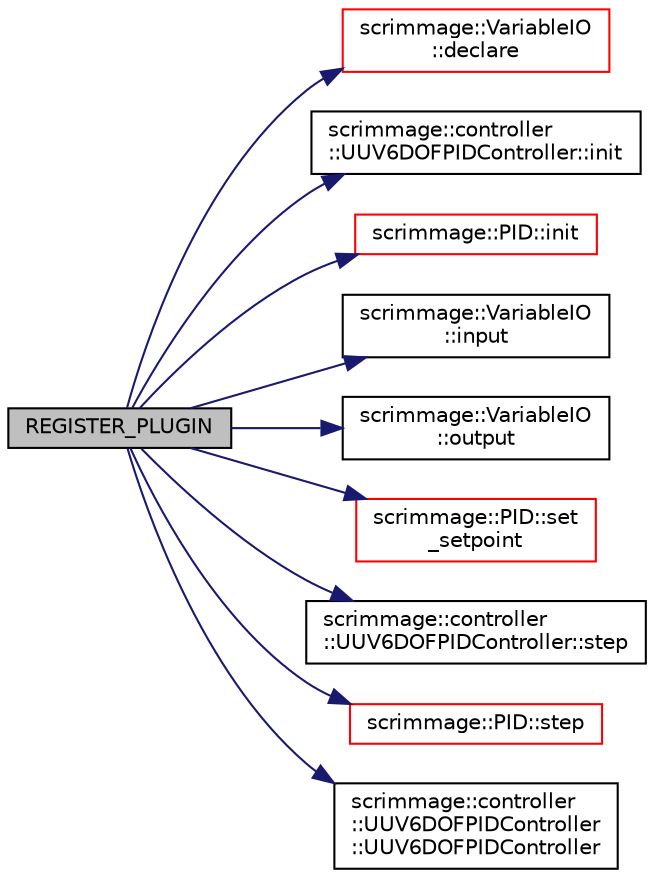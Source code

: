 digraph "REGISTER_PLUGIN"
{
 // LATEX_PDF_SIZE
  edge [fontname="Helvetica",fontsize="10",labelfontname="Helvetica",labelfontsize="10"];
  node [fontname="Helvetica",fontsize="10",shape=record];
  rankdir="LR";
  Node1 [label="REGISTER_PLUGIN",height=0.2,width=0.4,color="black", fillcolor="grey75", style="filled", fontcolor="black",tooltip=" "];
  Node1 -> Node2 [color="midnightblue",fontsize="10",style="solid",fontname="Helvetica"];
  Node2 [label="scrimmage::VariableIO\l::declare",height=0.2,width=0.4,color="red", fillcolor="white", style="filled",URL="$classscrimmage_1_1VariableIO.html#a17480737fb5915e676286816fee2412e",tooltip=" "];
  Node1 -> Node5 [color="midnightblue",fontsize="10",style="solid",fontname="Helvetica"];
  Node5 [label="scrimmage::controller\l::UUV6DOFPIDController::init",height=0.2,width=0.4,color="black", fillcolor="white", style="filled",URL="$classscrimmage_1_1controller_1_1UUV6DOFPIDController.html#a90b0e085a19906e71107862a917565f9",tooltip=" "];
  Node1 -> Node6 [color="midnightblue",fontsize="10",style="solid",fontname="Helvetica"];
  Node6 [label="scrimmage::PID::init",height=0.2,width=0.4,color="red", fillcolor="white", style="filled",URL="$classscrimmage_1_1PID.html#af0dfdaf6faa01780bec02a2f1605ce0c",tooltip=" "];
  Node1 -> Node16 [color="midnightblue",fontsize="10",style="solid",fontname="Helvetica"];
  Node16 [label="scrimmage::VariableIO\l::input",height=0.2,width=0.4,color="black", fillcolor="white", style="filled",URL="$classscrimmage_1_1VariableIO.html#a33f3e84630b1ba1839f8c9e0f4ecf46c",tooltip=" "];
  Node1 -> Node17 [color="midnightblue",fontsize="10",style="solid",fontname="Helvetica"];
  Node17 [label="scrimmage::VariableIO\l::output",height=0.2,width=0.4,color="black", fillcolor="white", style="filled",URL="$classscrimmage_1_1VariableIO.html#a06635f8f0f60b68ea70bae0f687480b7",tooltip=" "];
  Node1 -> Node18 [color="midnightblue",fontsize="10",style="solid",fontname="Helvetica"];
  Node18 [label="scrimmage::PID::set\l_setpoint",height=0.2,width=0.4,color="red", fillcolor="white", style="filled",URL="$classscrimmage_1_1PID.html#a464c074ecb43e3ab40e76466b9d7e044",tooltip=" "];
  Node1 -> Node20 [color="midnightblue",fontsize="10",style="solid",fontname="Helvetica"];
  Node20 [label="scrimmage::controller\l::UUV6DOFPIDController::step",height=0.2,width=0.4,color="black", fillcolor="white", style="filled",URL="$classscrimmage_1_1controller_1_1UUV6DOFPIDController.html#a995c38a79c5ba0c8673664f4abc2a1f8",tooltip=" "];
  Node1 -> Node21 [color="midnightblue",fontsize="10",style="solid",fontname="Helvetica"];
  Node21 [label="scrimmage::PID::step",height=0.2,width=0.4,color="red", fillcolor="white", style="filled",URL="$classscrimmage_1_1PID.html#afffffbed0d99e3bf8449b37a97b7a0b3",tooltip=" "];
  Node1 -> Node25 [color="midnightblue",fontsize="10",style="solid",fontname="Helvetica"];
  Node25 [label="scrimmage::controller\l::UUV6DOFPIDController\l::UUV6DOFPIDController",height=0.2,width=0.4,color="black", fillcolor="white", style="filled",URL="$classscrimmage_1_1controller_1_1UUV6DOFPIDController.html#ad68d41756487af843b1fdeeb8eb0df5e",tooltip=" "];
}
